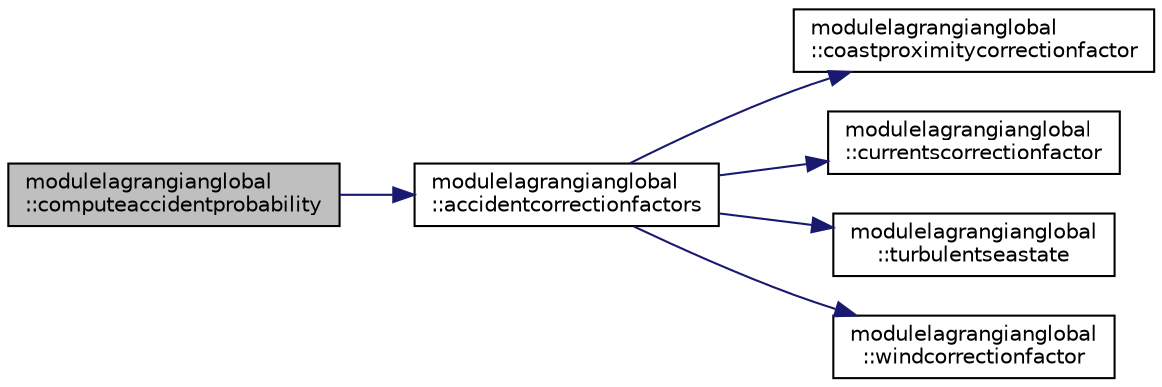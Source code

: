 digraph "modulelagrangianglobal::computeaccidentprobability"
{
 // LATEX_PDF_SIZE
  edge [fontname="Helvetica",fontsize="10",labelfontname="Helvetica",labelfontsize="10"];
  node [fontname="Helvetica",fontsize="10",shape=record];
  rankdir="LR";
  Node1 [label="modulelagrangianglobal\l::computeaccidentprobability",height=0.2,width=0.4,color="black", fillcolor="grey75", style="filled", fontcolor="black",tooltip=" "];
  Node1 -> Node2 [color="midnightblue",fontsize="10",style="solid",fontname="Helvetica"];
  Node2 [label="modulelagrangianglobal\l::accidentcorrectionfactors",height=0.2,width=0.4,color="black", fillcolor="white", style="filled",URL="$namespacemodulelagrangianglobal.html#afb914f24bcc861691825610d67c3f53d",tooltip=" "];
  Node2 -> Node3 [color="midnightblue",fontsize="10",style="solid",fontname="Helvetica"];
  Node3 [label="modulelagrangianglobal\l::coastproximitycorrectionfactor",height=0.2,width=0.4,color="black", fillcolor="white", style="filled",URL="$namespacemodulelagrangianglobal.html#a5ea7cad6f4171c5a773fbc1d09c57ebd",tooltip=" "];
  Node2 -> Node4 [color="midnightblue",fontsize="10",style="solid",fontname="Helvetica"];
  Node4 [label="modulelagrangianglobal\l::currentscorrectionfactor",height=0.2,width=0.4,color="black", fillcolor="white", style="filled",URL="$namespacemodulelagrangianglobal.html#ad3e36abc135e62fb5fb1583ea3acf79b",tooltip=" "];
  Node2 -> Node5 [color="midnightblue",fontsize="10",style="solid",fontname="Helvetica"];
  Node5 [label="modulelagrangianglobal\l::turbulentseastate",height=0.2,width=0.4,color="black", fillcolor="white", style="filled",URL="$namespacemodulelagrangianglobal.html#a66539afef33f6cbf3d95ac82710bc7f9",tooltip=" "];
  Node2 -> Node6 [color="midnightblue",fontsize="10",style="solid",fontname="Helvetica"];
  Node6 [label="modulelagrangianglobal\l::windcorrectionfactor",height=0.2,width=0.4,color="black", fillcolor="white", style="filled",URL="$namespacemodulelagrangianglobal.html#a69e5b3c9a0aabddfcaaf7e1b76623286",tooltip=" "];
}
